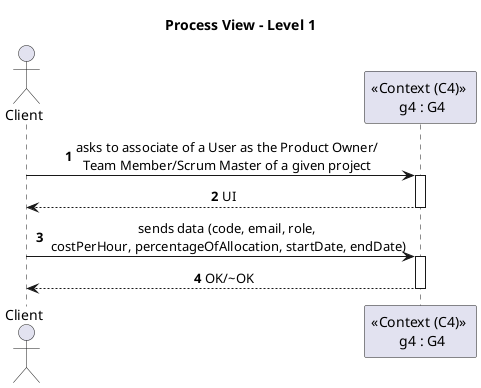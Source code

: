 @startuml
skinparam sequenceMessageAlign center
title Process View - Level 1

autonumber

actor "Client"
participant "<<Context (C4)>> \n g4 : G4" as be



Client -> be: asks to associate of a User as the Product Owner/\nTeam Member/Scrum Master of a given project
activate be
be --> Client: UI
deactivate be
Client -> be: sends data (code, email, role,\n costPerHour, percentageOfAllocation, startDate, endDate)
activate be
be --> Client: OK/~OK
deactivate be
@enduml


@startuml
skinparam sequenceMessageAlign center
title Process View - Level 2

autonumber

participant "<<Component>> \n <<Container (C4)>> \n G4-FE" as fe
participant "<<Component>> \n <<Container (C4)>> \n G4-BE" as be
participant "<<Container (C4)>> \n <<Database>> \n DB H2" as db

[o-> fe: asks to associate of a User as the Product Owner/\nTeam Member/Scrum Master of a given project
activate fe
[o<-- fe: UI
deactivate fe
[o-> fe: sends data (code, email, role,\n costPerHour, percentageOfAllocation, startDate, endDate)
activate fe
fe -> be: POST /resources {data}
activate be

be -> db: INSERT resource
activate db
deactivate db
be --> fe: 201/40?
deactivate be
[o<-- fe: OK/~OK
deactivate fe
@enduml

@startuml
skinparam sequenceMessageAlign center
title Process View - Level 3

autonumber

participant Bootstrap as boot
participant "<<Component: (C4)>> \n Routers :Routers" as router
participant "<<Component (C4)>> \n ResourceWebController :Controllers" as controller
participant "allocationDto : \n DTO" as dto
participant "<<Component (C4)>> \n ResourceAllocationService :Services" as service
participant "<<Component (C4)>> \n ProjectRepo :Repo \n Projects" as repop
participant "<<Component (C4)>> \n accountRepo :Repo \n Accounts" as repoa
participant "<<Component (C4)>> \n ProjectResourceRepo :Repo \n Resources" as repor
participant "<<Component (C4)>> \n FactoryResource :factory \n Resources" as factory
participant "<<Component (C4)>> \n <<Database>> \n DB H2" as db
participant "<<Component (C4)>> restUser :REST User" as api
participant "resource :Model" as rmodel
participant "addResource :Model" as addmodel
participant "DataDomainAssembler" as assembler

create db
boot --> db: create(config)
create repop
boot --> repop: create(dbh2)
create repoa
boot --> repoa: create(dbh2)
create repor
boot --> repor: create(dbh2)
create factory
boot --> factory: create (resource)
create api
boot --> api: create(config)
create service
boot --> service: create(repoProjects, repoAccounts, repoResources)
create controller
boot --> controller: create(service)
[o-> router: POST /resources (allocate)
router -> controller: createResource(allocationJson)
create dto
controller --> dto: create(allocationJson)
controller -> service: addUserToProject(allocationDto)
service -> factory: create(resource)
create rmodel
factory -> rmodel: create(resource)
factory --> service: resource
create addmodel
service -> addmodel: create(allocationDto.projectCode, allocationDto.accountEmail, ...)
service -> repor: save(addResource)
create assembler
repor -> assembler: toData(resource)
assembler --> repor: resourceJpa
repor -> db: save(resourceJpa)
db --> repor: true
repor --> service: true
service --> controller: true
controller --> router: 201/40?
[o<-- router : 201/40?

@enduml
